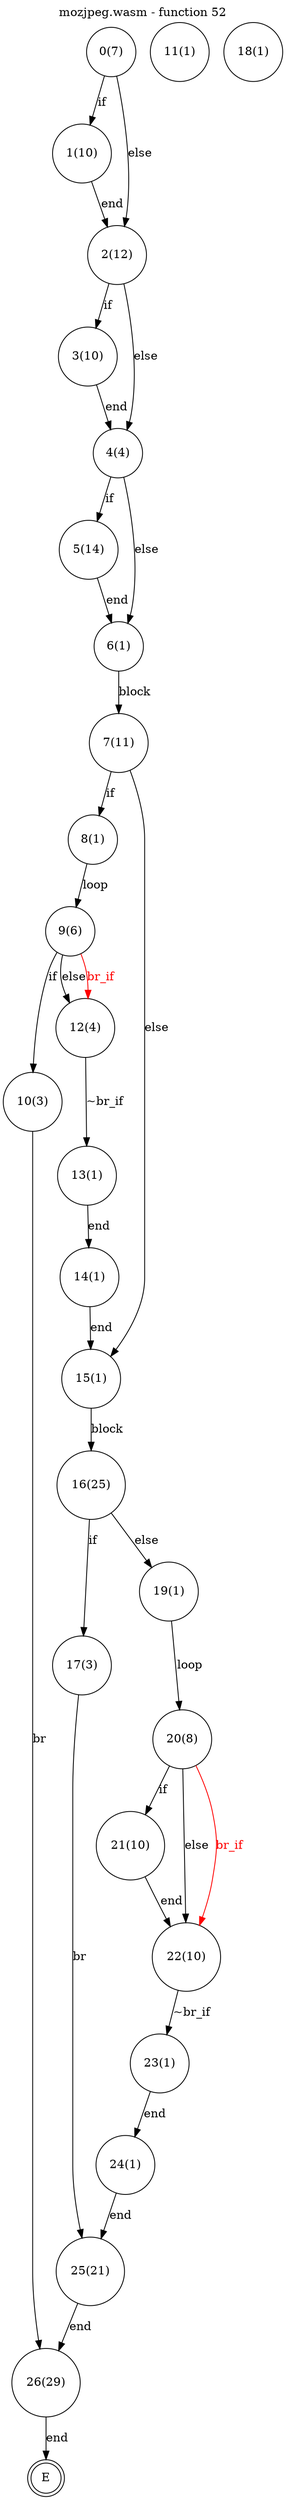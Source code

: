 digraph finite_state_machine {
    label = "mozjpeg.wasm - function 52"
    labelloc =  t
    labelfontsize = 16
    labelfontcolor = black
    labelfontname = "Helvetica"
    node [shape = doublecircle]; E ;
node [shape=circle, fontcolor=black, style="", label="0(7)"]0
node [shape=circle, fontcolor=black, style="", label="1(10)"]1
node [shape=circle, fontcolor=black, style="", label="2(12)"]2
node [shape=circle, fontcolor=black, style="", label="3(10)"]3
node [shape=circle, fontcolor=black, style="", label="4(4)"]4
node [shape=circle, fontcolor=black, style="", label="5(14)"]5
node [shape=circle, fontcolor=black, style="", label="6(1)"]6
node [shape=circle, fontcolor=black, style="", label="7(11)"]7
node [shape=circle, fontcolor=black, style="", label="8(1)"]8
node [shape=circle, fontcolor=black, style="", label="9(6)"]9
node [shape=circle, fontcolor=black, style="", label="10(3)"]10
node [shape=circle, fontcolor=black, style="", label="11(1)"]11
node [shape=circle, fontcolor=black, style="", label="12(4)"]12
node [shape=circle, fontcolor=black, style="", label="13(1)"]13
node [shape=circle, fontcolor=black, style="", label="14(1)"]14
node [shape=circle, fontcolor=black, style="", label="15(1)"]15
node [shape=circle, fontcolor=black, style="", label="16(25)"]16
node [shape=circle, fontcolor=black, style="", label="17(3)"]17
node [shape=circle, fontcolor=black, style="", label="18(1)"]18
node [shape=circle, fontcolor=black, style="", label="19(1)"]19
node [shape=circle, fontcolor=black, style="", label="20(8)"]20
node [shape=circle, fontcolor=black, style="", label="21(10)"]21
node [shape=circle, fontcolor=black, style="", label="22(10)"]22
node [shape=circle, fontcolor=black, style="", label="23(1)"]23
node [shape=circle, fontcolor=black, style="", label="24(1)"]24
node [shape=circle, fontcolor=black, style="", label="25(21)"]25
node [shape=circle, fontcolor=black, style="", label="26(29)"]26
node [shape=circle, fontcolor=black, style="", label="E"]E
    0 -> 1[label="if"];
    0 -> 2[label="else"];
    1 -> 2[label="end"];
    2 -> 3[label="if"];
    2 -> 4[label="else"];
    3 -> 4[label="end"];
    4 -> 5[label="if"];
    4 -> 6[label="else"];
    5 -> 6[label="end"];
    6 -> 7[label="block"];
    7 -> 8[label="if"];
    7 -> 15[label="else"];
    8 -> 9[label="loop"];
    9 -> 10[label="if"];
    9 -> 12[label="else"];
    10 -> 26[label="br"];
    12 -> 13[label="~br_if"];
    12 -> 9[color="red" dir=back fontcolor="red" label="br_if"];
    13 -> 14[label="end"];
    14 -> 15[label="end"];
    15 -> 16[label="block"];
    16 -> 17[label="if"];
    16 -> 19[label="else"];
    17 -> 25[label="br"];
    19 -> 20[label="loop"];
    20 -> 21[label="if"];
    20 -> 22[label="else"];
    21 -> 22[label="end"];
    22 -> 23[label="~br_if"];
    22 -> 20[color="red" dir=back fontcolor="red" label="br_if"];
    23 -> 24[label="end"];
    24 -> 25[label="end"];
    25 -> 26[label="end"];
    26 -> E[label="end"];
}
